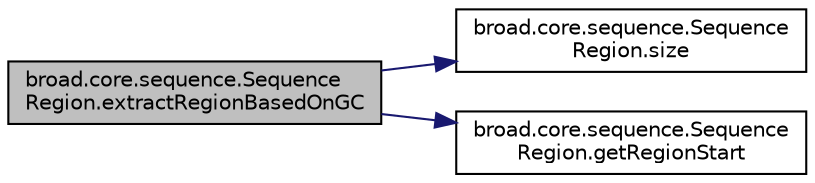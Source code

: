 digraph "broad.core.sequence.SequenceRegion.extractRegionBasedOnGC"
{
  edge [fontname="Helvetica",fontsize="10",labelfontname="Helvetica",labelfontsize="10"];
  node [fontname="Helvetica",fontsize="10",shape=record];
  rankdir="LR";
  Node1 [label="broad.core.sequence.Sequence\lRegion.extractRegionBasedOnGC",height=0.2,width=0.4,color="black", fillcolor="grey75", style="filled" fontcolor="black"];
  Node1 -> Node2 [color="midnightblue",fontsize="10",style="solid"];
  Node2 [label="broad.core.sequence.Sequence\lRegion.size",height=0.2,width=0.4,color="black", fillcolor="white", style="filled",URL="$classbroad_1_1core_1_1sequence_1_1_sequence_region.html#aa3ee74c7111be122e85a67df4fc44acb"];
  Node1 -> Node3 [color="midnightblue",fontsize="10",style="solid"];
  Node3 [label="broad.core.sequence.Sequence\lRegion.getRegionStart",height=0.2,width=0.4,color="black", fillcolor="white", style="filled",URL="$classbroad_1_1core_1_1sequence_1_1_sequence_region.html#aa2f6c6d9bcf5b511b084490c58867a15"];
}
